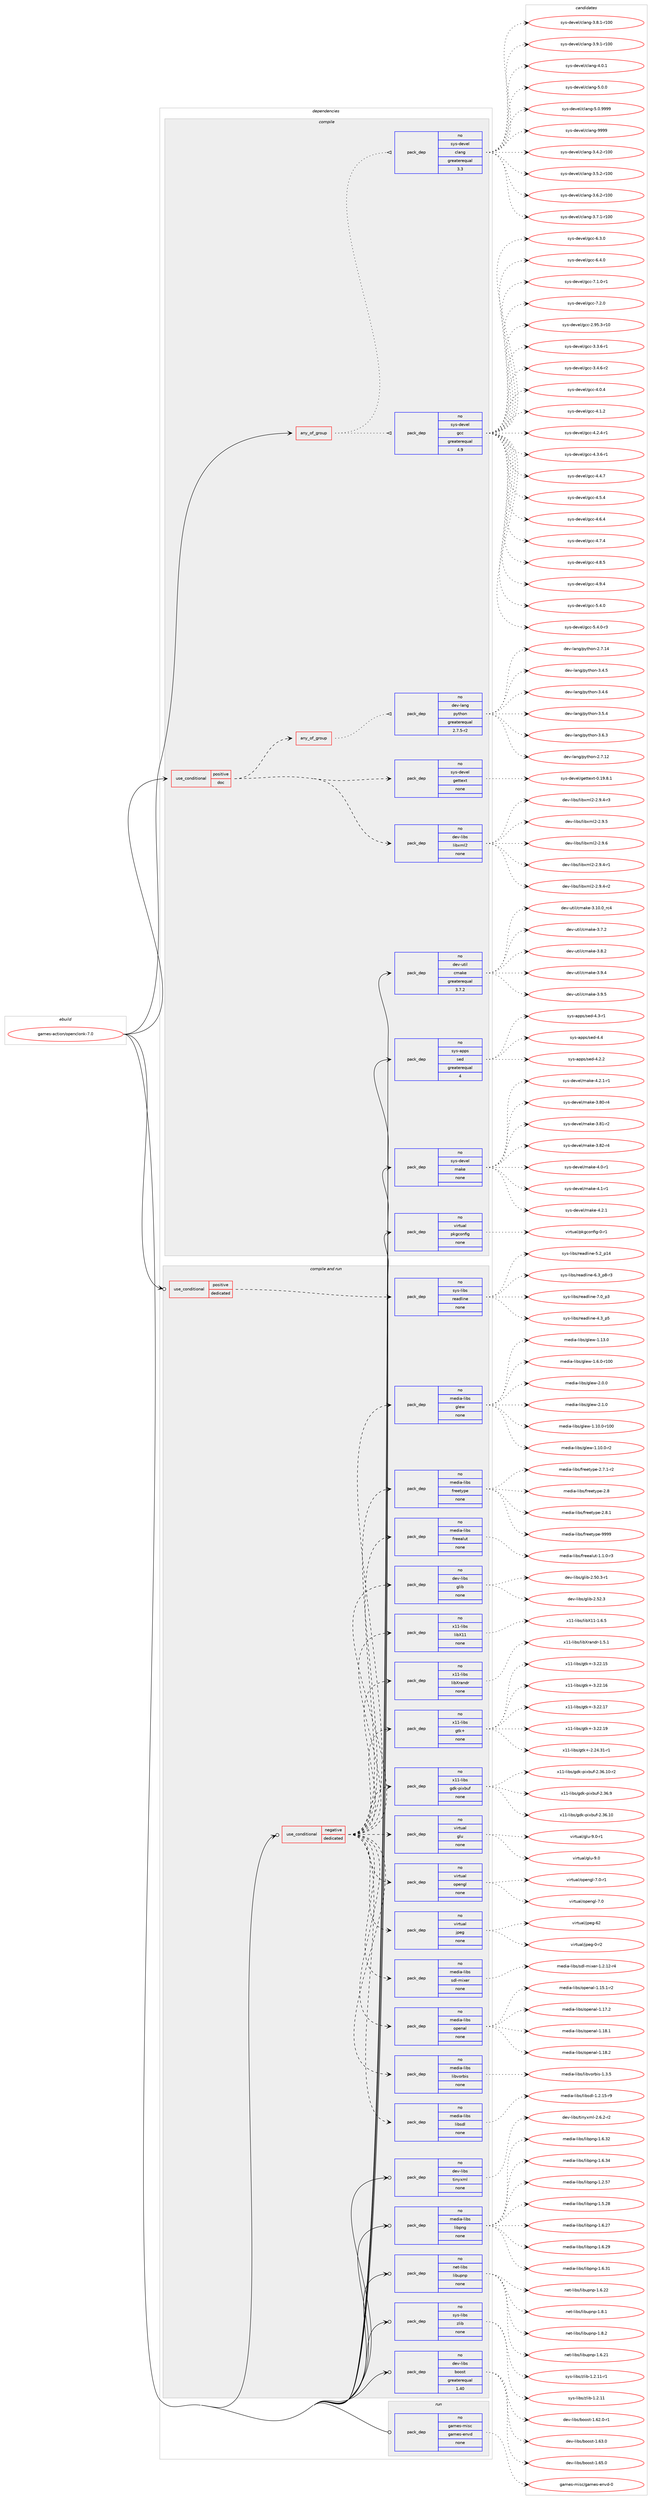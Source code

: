 digraph prolog {

# *************
# Graph options
# *************

newrank=true;
concentrate=true;
compound=true;
graph [rankdir=LR,fontname=Helvetica,fontsize=10,ranksep=1.5];#, ranksep=2.5, nodesep=0.2];
edge  [arrowhead=vee];
node  [fontname=Helvetica,fontsize=10];

# **********
# The ebuild
# **********

subgraph cluster_leftcol {
color=gray;
rank=same;
label=<<i>ebuild</i>>;
id [label="games-action/openclonk-7.0", color=red, width=4, href="../games-action/openclonk-7.0.svg"];
}

# ****************
# The dependencies
# ****************

subgraph cluster_midcol {
color=gray;
label=<<i>dependencies</i>>;
subgraph cluster_compile {
fillcolor="#eeeeee";
style=filled;
label=<<i>compile</i>>;
subgraph any4319 {
dependency293182 [label=<<TABLE BORDER="0" CELLBORDER="1" CELLSPACING="0" CELLPADDING="4"><TR><TD CELLPADDING="10">any_of_group</TD></TR></TABLE>>, shape=none, color=red];subgraph pack209149 {
dependency293183 [label=<<TABLE BORDER="0" CELLBORDER="1" CELLSPACING="0" CELLPADDING="4" WIDTH="220"><TR><TD ROWSPAN="6" CELLPADDING="30">pack_dep</TD></TR><TR><TD WIDTH="110">no</TD></TR><TR><TD>sys-devel</TD></TR><TR><TD>gcc</TD></TR><TR><TD>greaterequal</TD></TR><TR><TD>4.9</TD></TR></TABLE>>, shape=none, color=blue];
}
dependency293182:e -> dependency293183:w [weight=20,style="dotted",arrowhead="oinv"];
subgraph pack209150 {
dependency293184 [label=<<TABLE BORDER="0" CELLBORDER="1" CELLSPACING="0" CELLPADDING="4" WIDTH="220"><TR><TD ROWSPAN="6" CELLPADDING="30">pack_dep</TD></TR><TR><TD WIDTH="110">no</TD></TR><TR><TD>sys-devel</TD></TR><TR><TD>clang</TD></TR><TR><TD>greaterequal</TD></TR><TR><TD>3.3</TD></TR></TABLE>>, shape=none, color=blue];
}
dependency293182:e -> dependency293184:w [weight=20,style="dotted",arrowhead="oinv"];
}
id:e -> dependency293182:w [weight=20,style="solid",arrowhead="vee"];
subgraph cond79662 {
dependency293185 [label=<<TABLE BORDER="0" CELLBORDER="1" CELLSPACING="0" CELLPADDING="4"><TR><TD ROWSPAN="3" CELLPADDING="10">use_conditional</TD></TR><TR><TD>positive</TD></TR><TR><TD>doc</TD></TR></TABLE>>, shape=none, color=red];
subgraph any4320 {
dependency293186 [label=<<TABLE BORDER="0" CELLBORDER="1" CELLSPACING="0" CELLPADDING="4"><TR><TD CELLPADDING="10">any_of_group</TD></TR></TABLE>>, shape=none, color=red];subgraph pack209151 {
dependency293187 [label=<<TABLE BORDER="0" CELLBORDER="1" CELLSPACING="0" CELLPADDING="4" WIDTH="220"><TR><TD ROWSPAN="6" CELLPADDING="30">pack_dep</TD></TR><TR><TD WIDTH="110">no</TD></TR><TR><TD>dev-lang</TD></TR><TR><TD>python</TD></TR><TR><TD>greaterequal</TD></TR><TR><TD>2.7.5-r2</TD></TR></TABLE>>, shape=none, color=blue];
}
dependency293186:e -> dependency293187:w [weight=20,style="dotted",arrowhead="oinv"];
}
dependency293185:e -> dependency293186:w [weight=20,style="dashed",arrowhead="vee"];
subgraph pack209152 {
dependency293188 [label=<<TABLE BORDER="0" CELLBORDER="1" CELLSPACING="0" CELLPADDING="4" WIDTH="220"><TR><TD ROWSPAN="6" CELLPADDING="30">pack_dep</TD></TR><TR><TD WIDTH="110">no</TD></TR><TR><TD>dev-libs</TD></TR><TR><TD>libxml2</TD></TR><TR><TD>none</TD></TR><TR><TD></TD></TR></TABLE>>, shape=none, color=blue];
}
dependency293185:e -> dependency293188:w [weight=20,style="dashed",arrowhead="vee"];
subgraph pack209153 {
dependency293189 [label=<<TABLE BORDER="0" CELLBORDER="1" CELLSPACING="0" CELLPADDING="4" WIDTH="220"><TR><TD ROWSPAN="6" CELLPADDING="30">pack_dep</TD></TR><TR><TD WIDTH="110">no</TD></TR><TR><TD>sys-devel</TD></TR><TR><TD>gettext</TD></TR><TR><TD>none</TD></TR><TR><TD></TD></TR></TABLE>>, shape=none, color=blue];
}
dependency293185:e -> dependency293189:w [weight=20,style="dashed",arrowhead="vee"];
}
id:e -> dependency293185:w [weight=20,style="solid",arrowhead="vee"];
subgraph pack209154 {
dependency293190 [label=<<TABLE BORDER="0" CELLBORDER="1" CELLSPACING="0" CELLPADDING="4" WIDTH="220"><TR><TD ROWSPAN="6" CELLPADDING="30">pack_dep</TD></TR><TR><TD WIDTH="110">no</TD></TR><TR><TD>dev-util</TD></TR><TR><TD>cmake</TD></TR><TR><TD>greaterequal</TD></TR><TR><TD>3.7.2</TD></TR></TABLE>>, shape=none, color=blue];
}
id:e -> dependency293190:w [weight=20,style="solid",arrowhead="vee"];
subgraph pack209155 {
dependency293191 [label=<<TABLE BORDER="0" CELLBORDER="1" CELLSPACING="0" CELLPADDING="4" WIDTH="220"><TR><TD ROWSPAN="6" CELLPADDING="30">pack_dep</TD></TR><TR><TD WIDTH="110">no</TD></TR><TR><TD>sys-apps</TD></TR><TR><TD>sed</TD></TR><TR><TD>greaterequal</TD></TR><TR><TD>4</TD></TR></TABLE>>, shape=none, color=blue];
}
id:e -> dependency293191:w [weight=20,style="solid",arrowhead="vee"];
subgraph pack209156 {
dependency293192 [label=<<TABLE BORDER="0" CELLBORDER="1" CELLSPACING="0" CELLPADDING="4" WIDTH="220"><TR><TD ROWSPAN="6" CELLPADDING="30">pack_dep</TD></TR><TR><TD WIDTH="110">no</TD></TR><TR><TD>sys-devel</TD></TR><TR><TD>make</TD></TR><TR><TD>none</TD></TR><TR><TD></TD></TR></TABLE>>, shape=none, color=blue];
}
id:e -> dependency293192:w [weight=20,style="solid",arrowhead="vee"];
subgraph pack209157 {
dependency293193 [label=<<TABLE BORDER="0" CELLBORDER="1" CELLSPACING="0" CELLPADDING="4" WIDTH="220"><TR><TD ROWSPAN="6" CELLPADDING="30">pack_dep</TD></TR><TR><TD WIDTH="110">no</TD></TR><TR><TD>virtual</TD></TR><TR><TD>pkgconfig</TD></TR><TR><TD>none</TD></TR><TR><TD></TD></TR></TABLE>>, shape=none, color=blue];
}
id:e -> dependency293193:w [weight=20,style="solid",arrowhead="vee"];
}
subgraph cluster_compileandrun {
fillcolor="#eeeeee";
style=filled;
label=<<i>compile and run</i>>;
subgraph cond79663 {
dependency293194 [label=<<TABLE BORDER="0" CELLBORDER="1" CELLSPACING="0" CELLPADDING="4"><TR><TD ROWSPAN="3" CELLPADDING="10">use_conditional</TD></TR><TR><TD>negative</TD></TR><TR><TD>dedicated</TD></TR></TABLE>>, shape=none, color=red];
subgraph pack209158 {
dependency293195 [label=<<TABLE BORDER="0" CELLBORDER="1" CELLSPACING="0" CELLPADDING="4" WIDTH="220"><TR><TD ROWSPAN="6" CELLPADDING="30">pack_dep</TD></TR><TR><TD WIDTH="110">no</TD></TR><TR><TD>dev-libs</TD></TR><TR><TD>glib</TD></TR><TR><TD>none</TD></TR><TR><TD></TD></TR></TABLE>>, shape=none, color=blue];
}
dependency293194:e -> dependency293195:w [weight=20,style="dashed",arrowhead="vee"];
subgraph pack209159 {
dependency293196 [label=<<TABLE BORDER="0" CELLBORDER="1" CELLSPACING="0" CELLPADDING="4" WIDTH="220"><TR><TD ROWSPAN="6" CELLPADDING="30">pack_dep</TD></TR><TR><TD WIDTH="110">no</TD></TR><TR><TD>media-libs</TD></TR><TR><TD>freealut</TD></TR><TR><TD>none</TD></TR><TR><TD></TD></TR></TABLE>>, shape=none, color=blue];
}
dependency293194:e -> dependency293196:w [weight=20,style="dashed",arrowhead="vee"];
subgraph pack209160 {
dependency293197 [label=<<TABLE BORDER="0" CELLBORDER="1" CELLSPACING="0" CELLPADDING="4" WIDTH="220"><TR><TD ROWSPAN="6" CELLPADDING="30">pack_dep</TD></TR><TR><TD WIDTH="110">no</TD></TR><TR><TD>media-libs</TD></TR><TR><TD>freetype</TD></TR><TR><TD>none</TD></TR><TR><TD></TD></TR></TABLE>>, shape=none, color=blue];
}
dependency293194:e -> dependency293197:w [weight=20,style="dashed",arrowhead="vee"];
subgraph pack209161 {
dependency293198 [label=<<TABLE BORDER="0" CELLBORDER="1" CELLSPACING="0" CELLPADDING="4" WIDTH="220"><TR><TD ROWSPAN="6" CELLPADDING="30">pack_dep</TD></TR><TR><TD WIDTH="110">no</TD></TR><TR><TD>media-libs</TD></TR><TR><TD>glew</TD></TR><TR><TD>none</TD></TR><TR><TD></TD></TR></TABLE>>, shape=none, color=blue];
}
dependency293194:e -> dependency293198:w [weight=20,style="dashed",arrowhead="vee"];
subgraph pack209162 {
dependency293199 [label=<<TABLE BORDER="0" CELLBORDER="1" CELLSPACING="0" CELLPADDING="4" WIDTH="220"><TR><TD ROWSPAN="6" CELLPADDING="30">pack_dep</TD></TR><TR><TD WIDTH="110">no</TD></TR><TR><TD>media-libs</TD></TR><TR><TD>libsdl</TD></TR><TR><TD>none</TD></TR><TR><TD></TD></TR></TABLE>>, shape=none, color=blue];
}
dependency293194:e -> dependency293199:w [weight=20,style="dashed",arrowhead="vee"];
subgraph pack209163 {
dependency293200 [label=<<TABLE BORDER="0" CELLBORDER="1" CELLSPACING="0" CELLPADDING="4" WIDTH="220"><TR><TD ROWSPAN="6" CELLPADDING="30">pack_dep</TD></TR><TR><TD WIDTH="110">no</TD></TR><TR><TD>media-libs</TD></TR><TR><TD>libvorbis</TD></TR><TR><TD>none</TD></TR><TR><TD></TD></TR></TABLE>>, shape=none, color=blue];
}
dependency293194:e -> dependency293200:w [weight=20,style="dashed",arrowhead="vee"];
subgraph pack209164 {
dependency293201 [label=<<TABLE BORDER="0" CELLBORDER="1" CELLSPACING="0" CELLPADDING="4" WIDTH="220"><TR><TD ROWSPAN="6" CELLPADDING="30">pack_dep</TD></TR><TR><TD WIDTH="110">no</TD></TR><TR><TD>media-libs</TD></TR><TR><TD>openal</TD></TR><TR><TD>none</TD></TR><TR><TD></TD></TR></TABLE>>, shape=none, color=blue];
}
dependency293194:e -> dependency293201:w [weight=20,style="dashed",arrowhead="vee"];
subgraph pack209165 {
dependency293202 [label=<<TABLE BORDER="0" CELLBORDER="1" CELLSPACING="0" CELLPADDING="4" WIDTH="220"><TR><TD ROWSPAN="6" CELLPADDING="30">pack_dep</TD></TR><TR><TD WIDTH="110">no</TD></TR><TR><TD>media-libs</TD></TR><TR><TD>sdl-mixer</TD></TR><TR><TD>none</TD></TR><TR><TD></TD></TR></TABLE>>, shape=none, color=blue];
}
dependency293194:e -> dependency293202:w [weight=20,style="dashed",arrowhead="vee"];
subgraph pack209166 {
dependency293203 [label=<<TABLE BORDER="0" CELLBORDER="1" CELLSPACING="0" CELLPADDING="4" WIDTH="220"><TR><TD ROWSPAN="6" CELLPADDING="30">pack_dep</TD></TR><TR><TD WIDTH="110">no</TD></TR><TR><TD>virtual</TD></TR><TR><TD>jpeg</TD></TR><TR><TD>none</TD></TR><TR><TD></TD></TR></TABLE>>, shape=none, color=blue];
}
dependency293194:e -> dependency293203:w [weight=20,style="dashed",arrowhead="vee"];
subgraph pack209167 {
dependency293204 [label=<<TABLE BORDER="0" CELLBORDER="1" CELLSPACING="0" CELLPADDING="4" WIDTH="220"><TR><TD ROWSPAN="6" CELLPADDING="30">pack_dep</TD></TR><TR><TD WIDTH="110">no</TD></TR><TR><TD>virtual</TD></TR><TR><TD>opengl</TD></TR><TR><TD>none</TD></TR><TR><TD></TD></TR></TABLE>>, shape=none, color=blue];
}
dependency293194:e -> dependency293204:w [weight=20,style="dashed",arrowhead="vee"];
subgraph pack209168 {
dependency293205 [label=<<TABLE BORDER="0" CELLBORDER="1" CELLSPACING="0" CELLPADDING="4" WIDTH="220"><TR><TD ROWSPAN="6" CELLPADDING="30">pack_dep</TD></TR><TR><TD WIDTH="110">no</TD></TR><TR><TD>virtual</TD></TR><TR><TD>glu</TD></TR><TR><TD>none</TD></TR><TR><TD></TD></TR></TABLE>>, shape=none, color=blue];
}
dependency293194:e -> dependency293205:w [weight=20,style="dashed",arrowhead="vee"];
subgraph pack209169 {
dependency293206 [label=<<TABLE BORDER="0" CELLBORDER="1" CELLSPACING="0" CELLPADDING="4" WIDTH="220"><TR><TD ROWSPAN="6" CELLPADDING="30">pack_dep</TD></TR><TR><TD WIDTH="110">no</TD></TR><TR><TD>x11-libs</TD></TR><TR><TD>gdk-pixbuf</TD></TR><TR><TD>none</TD></TR><TR><TD></TD></TR></TABLE>>, shape=none, color=blue];
}
dependency293194:e -> dependency293206:w [weight=20,style="dashed",arrowhead="vee"];
subgraph pack209170 {
dependency293207 [label=<<TABLE BORDER="0" CELLBORDER="1" CELLSPACING="0" CELLPADDING="4" WIDTH="220"><TR><TD ROWSPAN="6" CELLPADDING="30">pack_dep</TD></TR><TR><TD WIDTH="110">no</TD></TR><TR><TD>x11-libs</TD></TR><TR><TD>gtk+</TD></TR><TR><TD>none</TD></TR><TR><TD></TD></TR></TABLE>>, shape=none, color=blue];
}
dependency293194:e -> dependency293207:w [weight=20,style="dashed",arrowhead="vee"];
subgraph pack209171 {
dependency293208 [label=<<TABLE BORDER="0" CELLBORDER="1" CELLSPACING="0" CELLPADDING="4" WIDTH="220"><TR><TD ROWSPAN="6" CELLPADDING="30">pack_dep</TD></TR><TR><TD WIDTH="110">no</TD></TR><TR><TD>x11-libs</TD></TR><TR><TD>libXrandr</TD></TR><TR><TD>none</TD></TR><TR><TD></TD></TR></TABLE>>, shape=none, color=blue];
}
dependency293194:e -> dependency293208:w [weight=20,style="dashed",arrowhead="vee"];
subgraph pack209172 {
dependency293209 [label=<<TABLE BORDER="0" CELLBORDER="1" CELLSPACING="0" CELLPADDING="4" WIDTH="220"><TR><TD ROWSPAN="6" CELLPADDING="30">pack_dep</TD></TR><TR><TD WIDTH="110">no</TD></TR><TR><TD>x11-libs</TD></TR><TR><TD>libX11</TD></TR><TR><TD>none</TD></TR><TR><TD></TD></TR></TABLE>>, shape=none, color=blue];
}
dependency293194:e -> dependency293209:w [weight=20,style="dashed",arrowhead="vee"];
}
id:e -> dependency293194:w [weight=20,style="solid",arrowhead="odotvee"];
subgraph cond79664 {
dependency293210 [label=<<TABLE BORDER="0" CELLBORDER="1" CELLSPACING="0" CELLPADDING="4"><TR><TD ROWSPAN="3" CELLPADDING="10">use_conditional</TD></TR><TR><TD>positive</TD></TR><TR><TD>dedicated</TD></TR></TABLE>>, shape=none, color=red];
subgraph pack209173 {
dependency293211 [label=<<TABLE BORDER="0" CELLBORDER="1" CELLSPACING="0" CELLPADDING="4" WIDTH="220"><TR><TD ROWSPAN="6" CELLPADDING="30">pack_dep</TD></TR><TR><TD WIDTH="110">no</TD></TR><TR><TD>sys-libs</TD></TR><TR><TD>readline</TD></TR><TR><TD>none</TD></TR><TR><TD></TD></TR></TABLE>>, shape=none, color=blue];
}
dependency293210:e -> dependency293211:w [weight=20,style="dashed",arrowhead="vee"];
}
id:e -> dependency293210:w [weight=20,style="solid",arrowhead="odotvee"];
subgraph pack209174 {
dependency293212 [label=<<TABLE BORDER="0" CELLBORDER="1" CELLSPACING="0" CELLPADDING="4" WIDTH="220"><TR><TD ROWSPAN="6" CELLPADDING="30">pack_dep</TD></TR><TR><TD WIDTH="110">no</TD></TR><TR><TD>dev-libs</TD></TR><TR><TD>boost</TD></TR><TR><TD>greaterequal</TD></TR><TR><TD>1.40</TD></TR></TABLE>>, shape=none, color=blue];
}
id:e -> dependency293212:w [weight=20,style="solid",arrowhead="odotvee"];
subgraph pack209175 {
dependency293213 [label=<<TABLE BORDER="0" CELLBORDER="1" CELLSPACING="0" CELLPADDING="4" WIDTH="220"><TR><TD ROWSPAN="6" CELLPADDING="30">pack_dep</TD></TR><TR><TD WIDTH="110">no</TD></TR><TR><TD>dev-libs</TD></TR><TR><TD>tinyxml</TD></TR><TR><TD>none</TD></TR><TR><TD></TD></TR></TABLE>>, shape=none, color=blue];
}
id:e -> dependency293213:w [weight=20,style="solid",arrowhead="odotvee"];
subgraph pack209176 {
dependency293214 [label=<<TABLE BORDER="0" CELLBORDER="1" CELLSPACING="0" CELLPADDING="4" WIDTH="220"><TR><TD ROWSPAN="6" CELLPADDING="30">pack_dep</TD></TR><TR><TD WIDTH="110">no</TD></TR><TR><TD>media-libs</TD></TR><TR><TD>libpng</TD></TR><TR><TD>none</TD></TR><TR><TD></TD></TR></TABLE>>, shape=none, color=blue];
}
id:e -> dependency293214:w [weight=20,style="solid",arrowhead="odotvee"];
subgraph pack209177 {
dependency293215 [label=<<TABLE BORDER="0" CELLBORDER="1" CELLSPACING="0" CELLPADDING="4" WIDTH="220"><TR><TD ROWSPAN="6" CELLPADDING="30">pack_dep</TD></TR><TR><TD WIDTH="110">no</TD></TR><TR><TD>net-libs</TD></TR><TR><TD>libupnp</TD></TR><TR><TD>none</TD></TR><TR><TD></TD></TR></TABLE>>, shape=none, color=blue];
}
id:e -> dependency293215:w [weight=20,style="solid",arrowhead="odotvee"];
subgraph pack209178 {
dependency293216 [label=<<TABLE BORDER="0" CELLBORDER="1" CELLSPACING="0" CELLPADDING="4" WIDTH="220"><TR><TD ROWSPAN="6" CELLPADDING="30">pack_dep</TD></TR><TR><TD WIDTH="110">no</TD></TR><TR><TD>sys-libs</TD></TR><TR><TD>zlib</TD></TR><TR><TD>none</TD></TR><TR><TD></TD></TR></TABLE>>, shape=none, color=blue];
}
id:e -> dependency293216:w [weight=20,style="solid",arrowhead="odotvee"];
}
subgraph cluster_run {
fillcolor="#eeeeee";
style=filled;
label=<<i>run</i>>;
subgraph pack209179 {
dependency293217 [label=<<TABLE BORDER="0" CELLBORDER="1" CELLSPACING="0" CELLPADDING="4" WIDTH="220"><TR><TD ROWSPAN="6" CELLPADDING="30">pack_dep</TD></TR><TR><TD WIDTH="110">no</TD></TR><TR><TD>games-misc</TD></TR><TR><TD>games-envd</TD></TR><TR><TD>none</TD></TR><TR><TD></TD></TR></TABLE>>, shape=none, color=blue];
}
id:e -> dependency293217:w [weight=20,style="solid",arrowhead="odot"];
}
}

# **************
# The candidates
# **************

subgraph cluster_choices {
rank=same;
color=gray;
label=<<i>candidates</i>>;

subgraph choice209149 {
color=black;
nodesep=1;
choice1151211154510010111810110847103999945504657534651451144948 [label="sys-devel/gcc-2.95.3-r10", color=red, width=4,href="../sys-devel/gcc-2.95.3-r10.svg"];
choice115121115451001011181011084710399994551465146544511449 [label="sys-devel/gcc-3.3.6-r1", color=red, width=4,href="../sys-devel/gcc-3.3.6-r1.svg"];
choice115121115451001011181011084710399994551465246544511450 [label="sys-devel/gcc-3.4.6-r2", color=red, width=4,href="../sys-devel/gcc-3.4.6-r2.svg"];
choice11512111545100101118101108471039999455246484652 [label="sys-devel/gcc-4.0.4", color=red, width=4,href="../sys-devel/gcc-4.0.4.svg"];
choice11512111545100101118101108471039999455246494650 [label="sys-devel/gcc-4.1.2", color=red, width=4,href="../sys-devel/gcc-4.1.2.svg"];
choice115121115451001011181011084710399994552465046524511449 [label="sys-devel/gcc-4.2.4-r1", color=red, width=4,href="../sys-devel/gcc-4.2.4-r1.svg"];
choice115121115451001011181011084710399994552465146544511449 [label="sys-devel/gcc-4.3.6-r1", color=red, width=4,href="../sys-devel/gcc-4.3.6-r1.svg"];
choice11512111545100101118101108471039999455246524655 [label="sys-devel/gcc-4.4.7", color=red, width=4,href="../sys-devel/gcc-4.4.7.svg"];
choice11512111545100101118101108471039999455246534652 [label="sys-devel/gcc-4.5.4", color=red, width=4,href="../sys-devel/gcc-4.5.4.svg"];
choice11512111545100101118101108471039999455246544652 [label="sys-devel/gcc-4.6.4", color=red, width=4,href="../sys-devel/gcc-4.6.4.svg"];
choice11512111545100101118101108471039999455246554652 [label="sys-devel/gcc-4.7.4", color=red, width=4,href="../sys-devel/gcc-4.7.4.svg"];
choice11512111545100101118101108471039999455246564653 [label="sys-devel/gcc-4.8.5", color=red, width=4,href="../sys-devel/gcc-4.8.5.svg"];
choice11512111545100101118101108471039999455246574652 [label="sys-devel/gcc-4.9.4", color=red, width=4,href="../sys-devel/gcc-4.9.4.svg"];
choice11512111545100101118101108471039999455346524648 [label="sys-devel/gcc-5.4.0", color=red, width=4,href="../sys-devel/gcc-5.4.0.svg"];
choice115121115451001011181011084710399994553465246484511451 [label="sys-devel/gcc-5.4.0-r3", color=red, width=4,href="../sys-devel/gcc-5.4.0-r3.svg"];
choice11512111545100101118101108471039999455446514648 [label="sys-devel/gcc-6.3.0", color=red, width=4,href="../sys-devel/gcc-6.3.0.svg"];
choice11512111545100101118101108471039999455446524648 [label="sys-devel/gcc-6.4.0", color=red, width=4,href="../sys-devel/gcc-6.4.0.svg"];
choice115121115451001011181011084710399994555464946484511449 [label="sys-devel/gcc-7.1.0-r1", color=red, width=4,href="../sys-devel/gcc-7.1.0-r1.svg"];
choice11512111545100101118101108471039999455546504648 [label="sys-devel/gcc-7.2.0", color=red, width=4,href="../sys-devel/gcc-7.2.0.svg"];
dependency293183:e -> choice1151211154510010111810110847103999945504657534651451144948:w [style=dotted,weight="100"];
dependency293183:e -> choice115121115451001011181011084710399994551465146544511449:w [style=dotted,weight="100"];
dependency293183:e -> choice115121115451001011181011084710399994551465246544511450:w [style=dotted,weight="100"];
dependency293183:e -> choice11512111545100101118101108471039999455246484652:w [style=dotted,weight="100"];
dependency293183:e -> choice11512111545100101118101108471039999455246494650:w [style=dotted,weight="100"];
dependency293183:e -> choice115121115451001011181011084710399994552465046524511449:w [style=dotted,weight="100"];
dependency293183:e -> choice115121115451001011181011084710399994552465146544511449:w [style=dotted,weight="100"];
dependency293183:e -> choice11512111545100101118101108471039999455246524655:w [style=dotted,weight="100"];
dependency293183:e -> choice11512111545100101118101108471039999455246534652:w [style=dotted,weight="100"];
dependency293183:e -> choice11512111545100101118101108471039999455246544652:w [style=dotted,weight="100"];
dependency293183:e -> choice11512111545100101118101108471039999455246554652:w [style=dotted,weight="100"];
dependency293183:e -> choice11512111545100101118101108471039999455246564653:w [style=dotted,weight="100"];
dependency293183:e -> choice11512111545100101118101108471039999455246574652:w [style=dotted,weight="100"];
dependency293183:e -> choice11512111545100101118101108471039999455346524648:w [style=dotted,weight="100"];
dependency293183:e -> choice115121115451001011181011084710399994553465246484511451:w [style=dotted,weight="100"];
dependency293183:e -> choice11512111545100101118101108471039999455446514648:w [style=dotted,weight="100"];
dependency293183:e -> choice11512111545100101118101108471039999455446524648:w [style=dotted,weight="100"];
dependency293183:e -> choice115121115451001011181011084710399994555464946484511449:w [style=dotted,weight="100"];
dependency293183:e -> choice11512111545100101118101108471039999455546504648:w [style=dotted,weight="100"];
}
subgraph choice209150 {
color=black;
nodesep=1;
choice1151211154510010111810110847991089711010345514652465045114494848 [label="sys-devel/clang-3.4.2-r100", color=red, width=4,href="../sys-devel/clang-3.4.2-r100.svg"];
choice1151211154510010111810110847991089711010345514653465045114494848 [label="sys-devel/clang-3.5.2-r100", color=red, width=4,href="../sys-devel/clang-3.5.2-r100.svg"];
choice1151211154510010111810110847991089711010345514654465045114494848 [label="sys-devel/clang-3.6.2-r100", color=red, width=4,href="../sys-devel/clang-3.6.2-r100.svg"];
choice1151211154510010111810110847991089711010345514655464945114494848 [label="sys-devel/clang-3.7.1-r100", color=red, width=4,href="../sys-devel/clang-3.7.1-r100.svg"];
choice1151211154510010111810110847991089711010345514656464945114494848 [label="sys-devel/clang-3.8.1-r100", color=red, width=4,href="../sys-devel/clang-3.8.1-r100.svg"];
choice1151211154510010111810110847991089711010345514657464945114494848 [label="sys-devel/clang-3.9.1-r100", color=red, width=4,href="../sys-devel/clang-3.9.1-r100.svg"];
choice11512111545100101118101108479910897110103455246484649 [label="sys-devel/clang-4.0.1", color=red, width=4,href="../sys-devel/clang-4.0.1.svg"];
choice11512111545100101118101108479910897110103455346484648 [label="sys-devel/clang-5.0.0", color=red, width=4,href="../sys-devel/clang-5.0.0.svg"];
choice11512111545100101118101108479910897110103455346484657575757 [label="sys-devel/clang-5.0.9999", color=red, width=4,href="../sys-devel/clang-5.0.9999.svg"];
choice115121115451001011181011084799108971101034557575757 [label="sys-devel/clang-9999", color=red, width=4,href="../sys-devel/clang-9999.svg"];
dependency293184:e -> choice1151211154510010111810110847991089711010345514652465045114494848:w [style=dotted,weight="100"];
dependency293184:e -> choice1151211154510010111810110847991089711010345514653465045114494848:w [style=dotted,weight="100"];
dependency293184:e -> choice1151211154510010111810110847991089711010345514654465045114494848:w [style=dotted,weight="100"];
dependency293184:e -> choice1151211154510010111810110847991089711010345514655464945114494848:w [style=dotted,weight="100"];
dependency293184:e -> choice1151211154510010111810110847991089711010345514656464945114494848:w [style=dotted,weight="100"];
dependency293184:e -> choice1151211154510010111810110847991089711010345514657464945114494848:w [style=dotted,weight="100"];
dependency293184:e -> choice11512111545100101118101108479910897110103455246484649:w [style=dotted,weight="100"];
dependency293184:e -> choice11512111545100101118101108479910897110103455346484648:w [style=dotted,weight="100"];
dependency293184:e -> choice11512111545100101118101108479910897110103455346484657575757:w [style=dotted,weight="100"];
dependency293184:e -> choice115121115451001011181011084799108971101034557575757:w [style=dotted,weight="100"];
}
subgraph choice209151 {
color=black;
nodesep=1;
choice10010111845108971101034711212111610411111045504655464950 [label="dev-lang/python-2.7.12", color=red, width=4,href="../dev-lang/python-2.7.12.svg"];
choice10010111845108971101034711212111610411111045504655464952 [label="dev-lang/python-2.7.14", color=red, width=4,href="../dev-lang/python-2.7.14.svg"];
choice100101118451089711010347112121116104111110455146524653 [label="dev-lang/python-3.4.5", color=red, width=4,href="../dev-lang/python-3.4.5.svg"];
choice100101118451089711010347112121116104111110455146524654 [label="dev-lang/python-3.4.6", color=red, width=4,href="../dev-lang/python-3.4.6.svg"];
choice100101118451089711010347112121116104111110455146534652 [label="dev-lang/python-3.5.4", color=red, width=4,href="../dev-lang/python-3.5.4.svg"];
choice100101118451089711010347112121116104111110455146544651 [label="dev-lang/python-3.6.3", color=red, width=4,href="../dev-lang/python-3.6.3.svg"];
dependency293187:e -> choice10010111845108971101034711212111610411111045504655464950:w [style=dotted,weight="100"];
dependency293187:e -> choice10010111845108971101034711212111610411111045504655464952:w [style=dotted,weight="100"];
dependency293187:e -> choice100101118451089711010347112121116104111110455146524653:w [style=dotted,weight="100"];
dependency293187:e -> choice100101118451089711010347112121116104111110455146524654:w [style=dotted,weight="100"];
dependency293187:e -> choice100101118451089711010347112121116104111110455146534652:w [style=dotted,weight="100"];
dependency293187:e -> choice100101118451089711010347112121116104111110455146544651:w [style=dotted,weight="100"];
}
subgraph choice209152 {
color=black;
nodesep=1;
choice10010111845108105981154710810598120109108504550465746524511449 [label="dev-libs/libxml2-2.9.4-r1", color=red, width=4,href="../dev-libs/libxml2-2.9.4-r1.svg"];
choice10010111845108105981154710810598120109108504550465746524511450 [label="dev-libs/libxml2-2.9.4-r2", color=red, width=4,href="../dev-libs/libxml2-2.9.4-r2.svg"];
choice10010111845108105981154710810598120109108504550465746524511451 [label="dev-libs/libxml2-2.9.4-r3", color=red, width=4,href="../dev-libs/libxml2-2.9.4-r3.svg"];
choice1001011184510810598115471081059812010910850455046574653 [label="dev-libs/libxml2-2.9.5", color=red, width=4,href="../dev-libs/libxml2-2.9.5.svg"];
choice1001011184510810598115471081059812010910850455046574654 [label="dev-libs/libxml2-2.9.6", color=red, width=4,href="../dev-libs/libxml2-2.9.6.svg"];
dependency293188:e -> choice10010111845108105981154710810598120109108504550465746524511449:w [style=dotted,weight="100"];
dependency293188:e -> choice10010111845108105981154710810598120109108504550465746524511450:w [style=dotted,weight="100"];
dependency293188:e -> choice10010111845108105981154710810598120109108504550465746524511451:w [style=dotted,weight="100"];
dependency293188:e -> choice1001011184510810598115471081059812010910850455046574653:w [style=dotted,weight="100"];
dependency293188:e -> choice1001011184510810598115471081059812010910850455046574654:w [style=dotted,weight="100"];
}
subgraph choice209153 {
color=black;
nodesep=1;
choice1151211154510010111810110847103101116116101120116454846495746564649 [label="sys-devel/gettext-0.19.8.1", color=red, width=4,href="../sys-devel/gettext-0.19.8.1.svg"];
dependency293189:e -> choice1151211154510010111810110847103101116116101120116454846495746564649:w [style=dotted,weight="100"];
}
subgraph choice209154 {
color=black;
nodesep=1;
choice1001011184511711610510847991099710710145514649484648951149952 [label="dev-util/cmake-3.10.0_rc4", color=red, width=4,href="../dev-util/cmake-3.10.0_rc4.svg"];
choice10010111845117116105108479910997107101455146554650 [label="dev-util/cmake-3.7.2", color=red, width=4,href="../dev-util/cmake-3.7.2.svg"];
choice10010111845117116105108479910997107101455146564650 [label="dev-util/cmake-3.8.2", color=red, width=4,href="../dev-util/cmake-3.8.2.svg"];
choice10010111845117116105108479910997107101455146574652 [label="dev-util/cmake-3.9.4", color=red, width=4,href="../dev-util/cmake-3.9.4.svg"];
choice10010111845117116105108479910997107101455146574653 [label="dev-util/cmake-3.9.5", color=red, width=4,href="../dev-util/cmake-3.9.5.svg"];
dependency293190:e -> choice1001011184511711610510847991099710710145514649484648951149952:w [style=dotted,weight="100"];
dependency293190:e -> choice10010111845117116105108479910997107101455146554650:w [style=dotted,weight="100"];
dependency293190:e -> choice10010111845117116105108479910997107101455146564650:w [style=dotted,weight="100"];
dependency293190:e -> choice10010111845117116105108479910997107101455146574652:w [style=dotted,weight="100"];
dependency293190:e -> choice10010111845117116105108479910997107101455146574653:w [style=dotted,weight="100"];
}
subgraph choice209155 {
color=black;
nodesep=1;
choice115121115459711211211547115101100455246504650 [label="sys-apps/sed-4.2.2", color=red, width=4,href="../sys-apps/sed-4.2.2.svg"];
choice115121115459711211211547115101100455246514511449 [label="sys-apps/sed-4.3-r1", color=red, width=4,href="../sys-apps/sed-4.3-r1.svg"];
choice11512111545971121121154711510110045524652 [label="sys-apps/sed-4.4", color=red, width=4,href="../sys-apps/sed-4.4.svg"];
dependency293191:e -> choice115121115459711211211547115101100455246504650:w [style=dotted,weight="100"];
dependency293191:e -> choice115121115459711211211547115101100455246514511449:w [style=dotted,weight="100"];
dependency293191:e -> choice11512111545971121121154711510110045524652:w [style=dotted,weight="100"];
}
subgraph choice209156 {
color=black;
nodesep=1;
choice11512111545100101118101108471099710710145514656484511452 [label="sys-devel/make-3.80-r4", color=red, width=4,href="../sys-devel/make-3.80-r4.svg"];
choice11512111545100101118101108471099710710145514656494511450 [label="sys-devel/make-3.81-r2", color=red, width=4,href="../sys-devel/make-3.81-r2.svg"];
choice11512111545100101118101108471099710710145514656504511452 [label="sys-devel/make-3.82-r4", color=red, width=4,href="../sys-devel/make-3.82-r4.svg"];
choice115121115451001011181011084710997107101455246484511449 [label="sys-devel/make-4.0-r1", color=red, width=4,href="../sys-devel/make-4.0-r1.svg"];
choice115121115451001011181011084710997107101455246494511449 [label="sys-devel/make-4.1-r1", color=red, width=4,href="../sys-devel/make-4.1-r1.svg"];
choice115121115451001011181011084710997107101455246504649 [label="sys-devel/make-4.2.1", color=red, width=4,href="../sys-devel/make-4.2.1.svg"];
choice1151211154510010111810110847109971071014552465046494511449 [label="sys-devel/make-4.2.1-r1", color=red, width=4,href="../sys-devel/make-4.2.1-r1.svg"];
dependency293192:e -> choice11512111545100101118101108471099710710145514656484511452:w [style=dotted,weight="100"];
dependency293192:e -> choice11512111545100101118101108471099710710145514656494511450:w [style=dotted,weight="100"];
dependency293192:e -> choice11512111545100101118101108471099710710145514656504511452:w [style=dotted,weight="100"];
dependency293192:e -> choice115121115451001011181011084710997107101455246484511449:w [style=dotted,weight="100"];
dependency293192:e -> choice115121115451001011181011084710997107101455246494511449:w [style=dotted,weight="100"];
dependency293192:e -> choice115121115451001011181011084710997107101455246504649:w [style=dotted,weight="100"];
dependency293192:e -> choice1151211154510010111810110847109971071014552465046494511449:w [style=dotted,weight="100"];
}
subgraph choice209157 {
color=black;
nodesep=1;
choice11810511411611797108471121071039911111010210510345484511449 [label="virtual/pkgconfig-0-r1", color=red, width=4,href="../virtual/pkgconfig-0-r1.svg"];
dependency293193:e -> choice11810511411611797108471121071039911111010210510345484511449:w [style=dotted,weight="100"];
}
subgraph choice209158 {
color=black;
nodesep=1;
choice10010111845108105981154710310810598455046534846514511449 [label="dev-libs/glib-2.50.3-r1", color=red, width=4,href="../dev-libs/glib-2.50.3-r1.svg"];
choice1001011184510810598115471031081059845504653504651 [label="dev-libs/glib-2.52.3", color=red, width=4,href="../dev-libs/glib-2.52.3.svg"];
dependency293195:e -> choice10010111845108105981154710310810598455046534846514511449:w [style=dotted,weight="100"];
dependency293195:e -> choice1001011184510810598115471031081059845504653504651:w [style=dotted,weight="100"];
}
subgraph choice209159 {
color=black;
nodesep=1;
choice10910110010597451081059811547102114101101971081171164549464946484511451 [label="media-libs/freealut-1.1.0-r3", color=red, width=4,href="../media-libs/freealut-1.1.0-r3.svg"];
dependency293196:e -> choice10910110010597451081059811547102114101101971081171164549464946484511451:w [style=dotted,weight="100"];
}
subgraph choice209160 {
color=black;
nodesep=1;
choice109101100105974510810598115471021141011011161211121014550465546494511450 [label="media-libs/freetype-2.7.1-r2", color=red, width=4,href="../media-libs/freetype-2.7.1-r2.svg"];
choice1091011001059745108105981154710211410110111612111210145504656 [label="media-libs/freetype-2.8", color=red, width=4,href="../media-libs/freetype-2.8.svg"];
choice10910110010597451081059811547102114101101116121112101455046564649 [label="media-libs/freetype-2.8.1", color=red, width=4,href="../media-libs/freetype-2.8.1.svg"];
choice109101100105974510810598115471021141011011161211121014557575757 [label="media-libs/freetype-9999", color=red, width=4,href="../media-libs/freetype-9999.svg"];
dependency293197:e -> choice109101100105974510810598115471021141011011161211121014550465546494511450:w [style=dotted,weight="100"];
dependency293197:e -> choice1091011001059745108105981154710211410110111612111210145504656:w [style=dotted,weight="100"];
dependency293197:e -> choice10910110010597451081059811547102114101101116121112101455046564649:w [style=dotted,weight="100"];
dependency293197:e -> choice109101100105974510810598115471021141011011161211121014557575757:w [style=dotted,weight="100"];
}
subgraph choice209161 {
color=black;
nodesep=1;
choice109101100105974510810598115471031081011194549464948464845114494848 [label="media-libs/glew-1.10.0-r100", color=red, width=4,href="../media-libs/glew-1.10.0-r100.svg"];
choice10910110010597451081059811547103108101119454946494846484511450 [label="media-libs/glew-1.10.0-r2", color=red, width=4,href="../media-libs/glew-1.10.0-r2.svg"];
choice1091011001059745108105981154710310810111945494649514648 [label="media-libs/glew-1.13.0", color=red, width=4,href="../media-libs/glew-1.13.0.svg"];
choice1091011001059745108105981154710310810111945494654464845114494848 [label="media-libs/glew-1.6.0-r100", color=red, width=4,href="../media-libs/glew-1.6.0-r100.svg"];
choice10910110010597451081059811547103108101119455046484648 [label="media-libs/glew-2.0.0", color=red, width=4,href="../media-libs/glew-2.0.0.svg"];
choice10910110010597451081059811547103108101119455046494648 [label="media-libs/glew-2.1.0", color=red, width=4,href="../media-libs/glew-2.1.0.svg"];
dependency293198:e -> choice109101100105974510810598115471031081011194549464948464845114494848:w [style=dotted,weight="100"];
dependency293198:e -> choice10910110010597451081059811547103108101119454946494846484511450:w [style=dotted,weight="100"];
dependency293198:e -> choice1091011001059745108105981154710310810111945494649514648:w [style=dotted,weight="100"];
dependency293198:e -> choice1091011001059745108105981154710310810111945494654464845114494848:w [style=dotted,weight="100"];
dependency293198:e -> choice10910110010597451081059811547103108101119455046484648:w [style=dotted,weight="100"];
dependency293198:e -> choice10910110010597451081059811547103108101119455046494648:w [style=dotted,weight="100"];
}
subgraph choice209162 {
color=black;
nodesep=1;
choice1091011001059745108105981154710810598115100108454946504649534511457 [label="media-libs/libsdl-1.2.15-r9", color=red, width=4,href="../media-libs/libsdl-1.2.15-r9.svg"];
dependency293199:e -> choice1091011001059745108105981154710810598115100108454946504649534511457:w [style=dotted,weight="100"];
}
subgraph choice209163 {
color=black;
nodesep=1;
choice109101100105974510810598115471081059811811111498105115454946514653 [label="media-libs/libvorbis-1.3.5", color=red, width=4,href="../media-libs/libvorbis-1.3.5.svg"];
dependency293200:e -> choice109101100105974510810598115471081059811811111498105115454946514653:w [style=dotted,weight="100"];
}
subgraph choice209164 {
color=black;
nodesep=1;
choice1091011001059745108105981154711111210111097108454946495346494511450 [label="media-libs/openal-1.15.1-r2", color=red, width=4,href="../media-libs/openal-1.15.1-r2.svg"];
choice109101100105974510810598115471111121011109710845494649554650 [label="media-libs/openal-1.17.2", color=red, width=4,href="../media-libs/openal-1.17.2.svg"];
choice109101100105974510810598115471111121011109710845494649564649 [label="media-libs/openal-1.18.1", color=red, width=4,href="../media-libs/openal-1.18.1.svg"];
choice109101100105974510810598115471111121011109710845494649564650 [label="media-libs/openal-1.18.2", color=red, width=4,href="../media-libs/openal-1.18.2.svg"];
dependency293201:e -> choice1091011001059745108105981154711111210111097108454946495346494511450:w [style=dotted,weight="100"];
dependency293201:e -> choice109101100105974510810598115471111121011109710845494649554650:w [style=dotted,weight="100"];
dependency293201:e -> choice109101100105974510810598115471111121011109710845494649564649:w [style=dotted,weight="100"];
dependency293201:e -> choice109101100105974510810598115471111121011109710845494649564650:w [style=dotted,weight="100"];
}
subgraph choice209165 {
color=black;
nodesep=1;
choice1091011001059745108105981154711510010845109105120101114454946504649504511452 [label="media-libs/sdl-mixer-1.2.12-r4", color=red, width=4,href="../media-libs/sdl-mixer-1.2.12-r4.svg"];
dependency293202:e -> choice1091011001059745108105981154711510010845109105120101114454946504649504511452:w [style=dotted,weight="100"];
}
subgraph choice209166 {
color=black;
nodesep=1;
choice118105114116117971084710611210110345484511450 [label="virtual/jpeg-0-r2", color=red, width=4,href="../virtual/jpeg-0-r2.svg"];
choice1181051141161179710847106112101103455450 [label="virtual/jpeg-62", color=red, width=4,href="../virtual/jpeg-62.svg"];
dependency293203:e -> choice118105114116117971084710611210110345484511450:w [style=dotted,weight="100"];
dependency293203:e -> choice1181051141161179710847106112101103455450:w [style=dotted,weight="100"];
}
subgraph choice209167 {
color=black;
nodesep=1;
choice118105114116117971084711111210111010310845554648 [label="virtual/opengl-7.0", color=red, width=4,href="../virtual/opengl-7.0.svg"];
choice1181051141161179710847111112101110103108455546484511449 [label="virtual/opengl-7.0-r1", color=red, width=4,href="../virtual/opengl-7.0-r1.svg"];
dependency293204:e -> choice118105114116117971084711111210111010310845554648:w [style=dotted,weight="100"];
dependency293204:e -> choice1181051141161179710847111112101110103108455546484511449:w [style=dotted,weight="100"];
}
subgraph choice209168 {
color=black;
nodesep=1;
choice118105114116117971084710310811745574648 [label="virtual/glu-9.0", color=red, width=4,href="../virtual/glu-9.0.svg"];
choice1181051141161179710847103108117455746484511449 [label="virtual/glu-9.0-r1", color=red, width=4,href="../virtual/glu-9.0-r1.svg"];
dependency293205:e -> choice118105114116117971084710310811745574648:w [style=dotted,weight="100"];
dependency293205:e -> choice1181051141161179710847103108117455746484511449:w [style=dotted,weight="100"];
}
subgraph choice209169 {
color=black;
nodesep=1;
choice120494945108105981154710310010745112105120981171024550465154464948 [label="x11-libs/gdk-pixbuf-2.36.10", color=red, width=4,href="../x11-libs/gdk-pixbuf-2.36.10.svg"];
choice1204949451081059811547103100107451121051209811710245504651544649484511450 [label="x11-libs/gdk-pixbuf-2.36.10-r2", color=red, width=4,href="../x11-libs/gdk-pixbuf-2.36.10-r2.svg"];
choice1204949451081059811547103100107451121051209811710245504651544657 [label="x11-libs/gdk-pixbuf-2.36.9", color=red, width=4,href="../x11-libs/gdk-pixbuf-2.36.9.svg"];
dependency293206:e -> choice120494945108105981154710310010745112105120981171024550465154464948:w [style=dotted,weight="100"];
dependency293206:e -> choice1204949451081059811547103100107451121051209811710245504651544649484511450:w [style=dotted,weight="100"];
dependency293206:e -> choice1204949451081059811547103100107451121051209811710245504651544657:w [style=dotted,weight="100"];
}
subgraph choice209170 {
color=black;
nodesep=1;
choice12049494510810598115471031161074345504650524651494511449 [label="x11-libs/gtk+-2.24.31-r1", color=red, width=4,href="../x11-libs/gtk+-2.24.31-r1.svg"];
choice1204949451081059811547103116107434551465050464953 [label="x11-libs/gtk+-3.22.15", color=red, width=4,href="../x11-libs/gtk+-3.22.15.svg"];
choice1204949451081059811547103116107434551465050464954 [label="x11-libs/gtk+-3.22.16", color=red, width=4,href="../x11-libs/gtk+-3.22.16.svg"];
choice1204949451081059811547103116107434551465050464955 [label="x11-libs/gtk+-3.22.17", color=red, width=4,href="../x11-libs/gtk+-3.22.17.svg"];
choice1204949451081059811547103116107434551465050464957 [label="x11-libs/gtk+-3.22.19", color=red, width=4,href="../x11-libs/gtk+-3.22.19.svg"];
dependency293207:e -> choice12049494510810598115471031161074345504650524651494511449:w [style=dotted,weight="100"];
dependency293207:e -> choice1204949451081059811547103116107434551465050464953:w [style=dotted,weight="100"];
dependency293207:e -> choice1204949451081059811547103116107434551465050464954:w [style=dotted,weight="100"];
dependency293207:e -> choice1204949451081059811547103116107434551465050464955:w [style=dotted,weight="100"];
dependency293207:e -> choice1204949451081059811547103116107434551465050464957:w [style=dotted,weight="100"];
}
subgraph choice209171 {
color=black;
nodesep=1;
choice1204949451081059811547108105988811497110100114454946534649 [label="x11-libs/libXrandr-1.5.1", color=red, width=4,href="../x11-libs/libXrandr-1.5.1.svg"];
dependency293208:e -> choice1204949451081059811547108105988811497110100114454946534649:w [style=dotted,weight="100"];
}
subgraph choice209172 {
color=black;
nodesep=1;
choice120494945108105981154710810598884949454946544653 [label="x11-libs/libX11-1.6.5", color=red, width=4,href="../x11-libs/libX11-1.6.5.svg"];
dependency293209:e -> choice120494945108105981154710810598884949454946544653:w [style=dotted,weight="100"];
}
subgraph choice209173 {
color=black;
nodesep=1;
choice11512111545108105981154711410197100108105110101455246519511253 [label="sys-libs/readline-4.3_p5", color=red, width=4,href="../sys-libs/readline-4.3_p5.svg"];
choice1151211154510810598115471141019710010810511010145534650951124952 [label="sys-libs/readline-5.2_p14", color=red, width=4,href="../sys-libs/readline-5.2_p14.svg"];
choice115121115451081059811547114101971001081051101014554465195112564511451 [label="sys-libs/readline-6.3_p8-r3", color=red, width=4,href="../sys-libs/readline-6.3_p8-r3.svg"];
choice11512111545108105981154711410197100108105110101455546489511251 [label="sys-libs/readline-7.0_p3", color=red, width=4,href="../sys-libs/readline-7.0_p3.svg"];
dependency293211:e -> choice11512111545108105981154711410197100108105110101455246519511253:w [style=dotted,weight="100"];
dependency293211:e -> choice1151211154510810598115471141019710010810511010145534650951124952:w [style=dotted,weight="100"];
dependency293211:e -> choice115121115451081059811547114101971001081051101014554465195112564511451:w [style=dotted,weight="100"];
dependency293211:e -> choice11512111545108105981154711410197100108105110101455546489511251:w [style=dotted,weight="100"];
}
subgraph choice209174 {
color=black;
nodesep=1;
choice10010111845108105981154798111111115116454946545046484511449 [label="dev-libs/boost-1.62.0-r1", color=red, width=4,href="../dev-libs/boost-1.62.0-r1.svg"];
choice1001011184510810598115479811111111511645494654514648 [label="dev-libs/boost-1.63.0", color=red, width=4,href="../dev-libs/boost-1.63.0.svg"];
choice1001011184510810598115479811111111511645494654534648 [label="dev-libs/boost-1.65.0", color=red, width=4,href="../dev-libs/boost-1.65.0.svg"];
dependency293212:e -> choice10010111845108105981154798111111115116454946545046484511449:w [style=dotted,weight="100"];
dependency293212:e -> choice1001011184510810598115479811111111511645494654514648:w [style=dotted,weight="100"];
dependency293212:e -> choice1001011184510810598115479811111111511645494654534648:w [style=dotted,weight="100"];
}
subgraph choice209175 {
color=black;
nodesep=1;
choice1001011184510810598115471161051101211201091084550465446504511450 [label="dev-libs/tinyxml-2.6.2-r2", color=red, width=4,href="../dev-libs/tinyxml-2.6.2-r2.svg"];
dependency293213:e -> choice1001011184510810598115471161051101211201091084550465446504511450:w [style=dotted,weight="100"];
}
subgraph choice209176 {
color=black;
nodesep=1;
choice109101100105974510810598115471081059811211010345494650465355 [label="media-libs/libpng-1.2.57", color=red, width=4,href="../media-libs/libpng-1.2.57.svg"];
choice109101100105974510810598115471081059811211010345494653465056 [label="media-libs/libpng-1.5.28", color=red, width=4,href="../media-libs/libpng-1.5.28.svg"];
choice109101100105974510810598115471081059811211010345494654465055 [label="media-libs/libpng-1.6.27", color=red, width=4,href="../media-libs/libpng-1.6.27.svg"];
choice109101100105974510810598115471081059811211010345494654465057 [label="media-libs/libpng-1.6.29", color=red, width=4,href="../media-libs/libpng-1.6.29.svg"];
choice109101100105974510810598115471081059811211010345494654465149 [label="media-libs/libpng-1.6.31", color=red, width=4,href="../media-libs/libpng-1.6.31.svg"];
choice109101100105974510810598115471081059811211010345494654465150 [label="media-libs/libpng-1.6.32", color=red, width=4,href="../media-libs/libpng-1.6.32.svg"];
choice109101100105974510810598115471081059811211010345494654465152 [label="media-libs/libpng-1.6.34", color=red, width=4,href="../media-libs/libpng-1.6.34.svg"];
dependency293214:e -> choice109101100105974510810598115471081059811211010345494650465355:w [style=dotted,weight="100"];
dependency293214:e -> choice109101100105974510810598115471081059811211010345494653465056:w [style=dotted,weight="100"];
dependency293214:e -> choice109101100105974510810598115471081059811211010345494654465055:w [style=dotted,weight="100"];
dependency293214:e -> choice109101100105974510810598115471081059811211010345494654465057:w [style=dotted,weight="100"];
dependency293214:e -> choice109101100105974510810598115471081059811211010345494654465149:w [style=dotted,weight="100"];
dependency293214:e -> choice109101100105974510810598115471081059811211010345494654465150:w [style=dotted,weight="100"];
dependency293214:e -> choice109101100105974510810598115471081059811211010345494654465152:w [style=dotted,weight="100"];
}
subgraph choice209177 {
color=black;
nodesep=1;
choice1101011164510810598115471081059811711211011245494654465049 [label="net-libs/libupnp-1.6.21", color=red, width=4,href="../net-libs/libupnp-1.6.21.svg"];
choice1101011164510810598115471081059811711211011245494654465050 [label="net-libs/libupnp-1.6.22", color=red, width=4,href="../net-libs/libupnp-1.6.22.svg"];
choice11010111645108105981154710810598117112110112454946564649 [label="net-libs/libupnp-1.8.1", color=red, width=4,href="../net-libs/libupnp-1.8.1.svg"];
choice11010111645108105981154710810598117112110112454946564650 [label="net-libs/libupnp-1.8.2", color=red, width=4,href="../net-libs/libupnp-1.8.2.svg"];
dependency293215:e -> choice1101011164510810598115471081059811711211011245494654465049:w [style=dotted,weight="100"];
dependency293215:e -> choice1101011164510810598115471081059811711211011245494654465050:w [style=dotted,weight="100"];
dependency293215:e -> choice11010111645108105981154710810598117112110112454946564649:w [style=dotted,weight="100"];
dependency293215:e -> choice11010111645108105981154710810598117112110112454946564650:w [style=dotted,weight="100"];
}
subgraph choice209178 {
color=black;
nodesep=1;
choice1151211154510810598115471221081059845494650464949 [label="sys-libs/zlib-1.2.11", color=red, width=4,href="../sys-libs/zlib-1.2.11.svg"];
choice11512111545108105981154712210810598454946504649494511449 [label="sys-libs/zlib-1.2.11-r1", color=red, width=4,href="../sys-libs/zlib-1.2.11-r1.svg"];
dependency293216:e -> choice1151211154510810598115471221081059845494650464949:w [style=dotted,weight="100"];
dependency293216:e -> choice11512111545108105981154712210810598454946504649494511449:w [style=dotted,weight="100"];
}
subgraph choice209179 {
color=black;
nodesep=1;
choice1039710910111545109105115994710397109101115451011101181004548 [label="games-misc/games-envd-0", color=red, width=4,href="../games-misc/games-envd-0.svg"];
dependency293217:e -> choice1039710910111545109105115994710397109101115451011101181004548:w [style=dotted,weight="100"];
}
}

}
